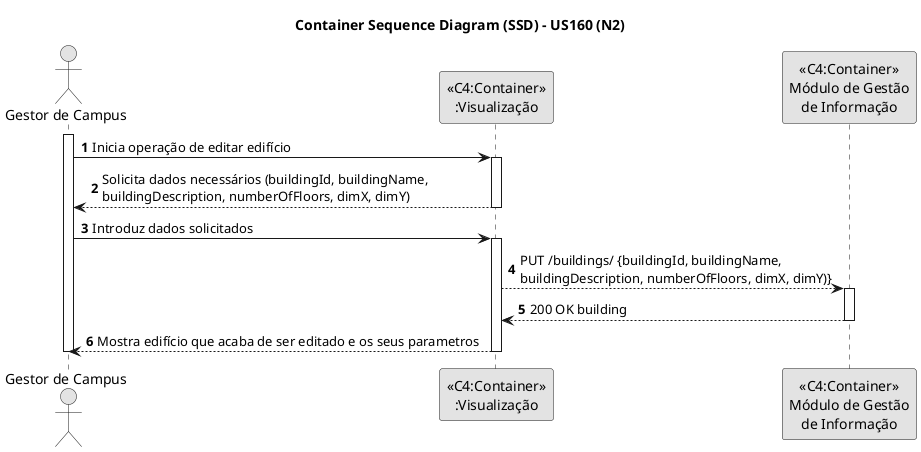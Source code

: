 @startuml
skinparam monochrome true
skinparam packageStyle rectangle
skinparam shadowing false

title Container Sequence Diagram (SSD) - US160 (N2)

autonumber

actor "Gestor de Campus"

activate "Gestor de Campus"
"Gestor de Campus" -> "<<C4:Container>>\n:Visualização": Inicia operação de editar edifício
activate "<<C4:Container>>\n:Visualização"
"<<C4:Container>>\n:Visualização" --> "Gestor de Campus": Solicita dados necessários (buildingId, buildingName,\nbuildingDescription, numberOfFloors, dimX, dimY)
deactivate "<<C4:Container>>\n:Visualização"

"Gestor de Campus" -> "<<C4:Container>>\n:Visualização": Introduz dados solicitados
activate "<<C4:Container>>\n:Visualização"
"<<C4:Container>>\n:Visualização" --> "<<C4:Container>>\nMódulo de Gestão\nde Informação": PUT /buildings/ {buildingId, buildingName,\nbuildingDescription, numberOfFloors, dimX, dimY)}
activate "<<C4:Container>>\nMódulo de Gestão\nde Informação"
"<<C4:Container>>\nMódulo de Gestão\nde Informação" --> "<<C4:Container>>\n:Visualização": 200 OK building
deactivate "<<C4:Container>>\nMódulo de Gestão\nde Informação"
"Gestor de Campus" <-- "<<C4:Container>>\n:Visualização": Mostra edifício que acaba de ser editado e os seus parametros
deactivate "<<C4:Container>>\n:Visualização"
deactivate "Gestor de Campus"

@enduml
